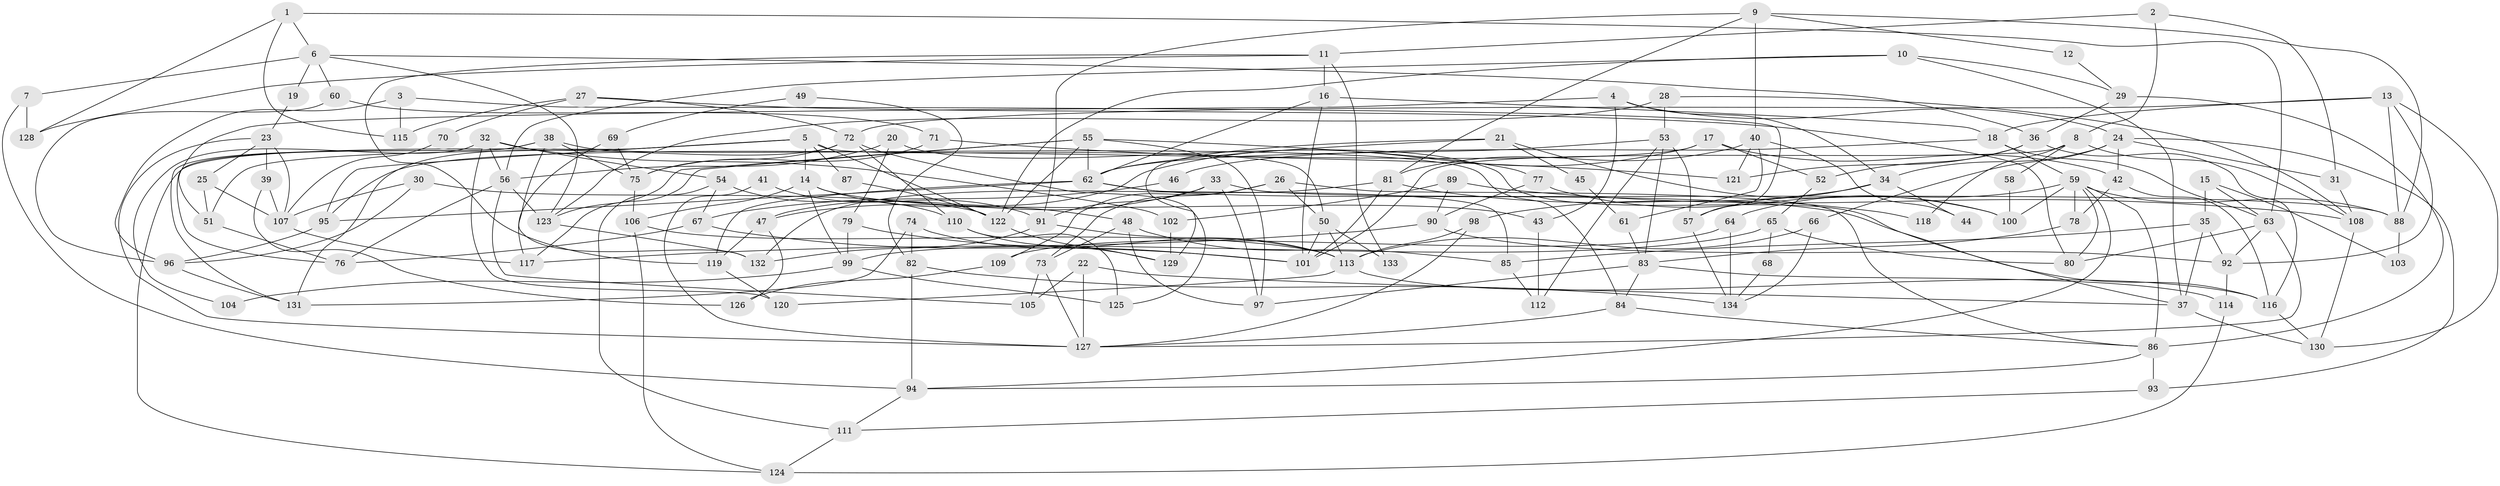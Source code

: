 // coarse degree distribution, {5: 0.13636363636363635, 3: 0.13636363636363635, 4: 0.2840909090909091, 6: 0.125, 8: 0.03409090909090909, 7: 0.13636363636363635, 2: 0.09090909090909091, 9: 0.045454545454545456, 10: 0.011363636363636364}
// Generated by graph-tools (version 1.1) at 2025/42/03/06/25 10:42:00]
// undirected, 134 vertices, 268 edges
graph export_dot {
graph [start="1"]
  node [color=gray90,style=filled];
  1;
  2;
  3;
  4;
  5;
  6;
  7;
  8;
  9;
  10;
  11;
  12;
  13;
  14;
  15;
  16;
  17;
  18;
  19;
  20;
  21;
  22;
  23;
  24;
  25;
  26;
  27;
  28;
  29;
  30;
  31;
  32;
  33;
  34;
  35;
  36;
  37;
  38;
  39;
  40;
  41;
  42;
  43;
  44;
  45;
  46;
  47;
  48;
  49;
  50;
  51;
  52;
  53;
  54;
  55;
  56;
  57;
  58;
  59;
  60;
  61;
  62;
  63;
  64;
  65;
  66;
  67;
  68;
  69;
  70;
  71;
  72;
  73;
  74;
  75;
  76;
  77;
  78;
  79;
  80;
  81;
  82;
  83;
  84;
  85;
  86;
  87;
  88;
  89;
  90;
  91;
  92;
  93;
  94;
  95;
  96;
  97;
  98;
  99;
  100;
  101;
  102;
  103;
  104;
  105;
  106;
  107;
  108;
  109;
  110;
  111;
  112;
  113;
  114;
  115;
  116;
  117;
  118;
  119;
  120;
  121;
  122;
  123;
  124;
  125;
  126;
  127;
  128;
  129;
  130;
  131;
  132;
  133;
  134;
  1 -- 63;
  1 -- 6;
  1 -- 115;
  1 -- 128;
  2 -- 31;
  2 -- 11;
  2 -- 8;
  3 -- 96;
  3 -- 57;
  3 -- 115;
  4 -- 51;
  4 -- 24;
  4 -- 34;
  4 -- 43;
  5 -- 51;
  5 -- 50;
  5 -- 14;
  5 -- 87;
  5 -- 95;
  5 -- 122;
  5 -- 124;
  6 -- 7;
  6 -- 36;
  6 -- 19;
  6 -- 60;
  6 -- 123;
  7 -- 94;
  7 -- 128;
  8 -- 108;
  8 -- 58;
  8 -- 101;
  8 -- 118;
  9 -- 91;
  9 -- 88;
  9 -- 12;
  9 -- 40;
  9 -- 81;
  10 -- 122;
  10 -- 29;
  10 -- 37;
  10 -- 56;
  11 -- 16;
  11 -- 119;
  11 -- 128;
  11 -- 133;
  12 -- 29;
  13 -- 92;
  13 -- 72;
  13 -- 18;
  13 -- 88;
  13 -- 130;
  14 -- 106;
  14 -- 43;
  14 -- 48;
  14 -- 99;
  15 -- 35;
  15 -- 63;
  15 -- 103;
  16 -- 101;
  16 -- 62;
  16 -- 18;
  17 -- 95;
  17 -- 52;
  17 -- 42;
  17 -- 47;
  18 -- 46;
  18 -- 59;
  18 -- 63;
  19 -- 23;
  20 -- 37;
  20 -- 79;
  20 -- 56;
  21 -- 62;
  21 -- 129;
  21 -- 45;
  21 -- 100;
  22 -- 105;
  22 -- 127;
  22 -- 37;
  23 -- 107;
  23 -- 127;
  23 -- 25;
  23 -- 39;
  24 -- 42;
  24 -- 93;
  24 -- 31;
  24 -- 34;
  24 -- 66;
  25 -- 107;
  25 -- 51;
  26 -- 86;
  26 -- 73;
  26 -- 50;
  26 -- 109;
  27 -- 115;
  27 -- 80;
  27 -- 70;
  27 -- 72;
  28 -- 123;
  28 -- 53;
  28 -- 108;
  29 -- 86;
  29 -- 36;
  30 -- 122;
  30 -- 96;
  30 -- 107;
  31 -- 108;
  32 -- 54;
  32 -- 56;
  32 -- 102;
  32 -- 104;
  32 -- 120;
  33 -- 91;
  33 -- 88;
  33 -- 47;
  33 -- 97;
  34 -- 44;
  34 -- 57;
  34 -- 98;
  35 -- 37;
  35 -- 85;
  35 -- 92;
  36 -- 116;
  36 -- 121;
  36 -- 52;
  37 -- 130;
  38 -- 131;
  38 -- 84;
  38 -- 75;
  38 -- 76;
  38 -- 132;
  39 -- 126;
  39 -- 107;
  40 -- 81;
  40 -- 44;
  40 -- 61;
  40 -- 121;
  41 -- 127;
  41 -- 91;
  42 -- 116;
  42 -- 78;
  43 -- 112;
  45 -- 61;
  46 -- 67;
  47 -- 119;
  47 -- 126;
  48 -- 97;
  48 -- 73;
  48 -- 85;
  49 -- 69;
  49 -- 82;
  50 -- 101;
  50 -- 113;
  50 -- 133;
  51 -- 76;
  52 -- 65;
  53 -- 62;
  53 -- 83;
  53 -- 57;
  53 -- 112;
  54 -- 67;
  54 -- 111;
  54 -- 110;
  55 -- 123;
  55 -- 62;
  55 -- 77;
  55 -- 97;
  55 -- 117;
  55 -- 122;
  56 -- 76;
  56 -- 105;
  56 -- 123;
  57 -- 134;
  58 -- 100;
  59 -- 100;
  59 -- 64;
  59 -- 78;
  59 -- 80;
  59 -- 86;
  59 -- 88;
  59 -- 94;
  60 -- 96;
  60 -- 71;
  61 -- 83;
  62 -- 85;
  62 -- 116;
  62 -- 95;
  62 -- 119;
  63 -- 92;
  63 -- 80;
  63 -- 127;
  64 -- 134;
  64 -- 109;
  65 -- 99;
  65 -- 80;
  65 -- 68;
  66 -- 113;
  66 -- 134;
  67 -- 101;
  67 -- 76;
  68 -- 134;
  69 -- 117;
  69 -- 75;
  70 -- 107;
  71 -- 75;
  71 -- 121;
  72 -- 110;
  72 -- 75;
  72 -- 125;
  72 -- 131;
  73 -- 127;
  73 -- 105;
  74 -- 113;
  74 -- 82;
  74 -- 131;
  75 -- 106;
  77 -- 90;
  77 -- 100;
  78 -- 83;
  79 -- 101;
  79 -- 99;
  81 -- 132;
  81 -- 101;
  81 -- 118;
  82 -- 94;
  82 -- 134;
  83 -- 97;
  83 -- 84;
  83 -- 114;
  84 -- 127;
  84 -- 86;
  85 -- 112;
  86 -- 93;
  86 -- 94;
  87 -- 122;
  88 -- 103;
  89 -- 90;
  89 -- 108;
  89 -- 102;
  90 -- 117;
  90 -- 92;
  91 -- 113;
  91 -- 132;
  92 -- 114;
  93 -- 111;
  94 -- 111;
  95 -- 96;
  96 -- 131;
  98 -- 113;
  98 -- 127;
  99 -- 125;
  99 -- 104;
  102 -- 129;
  106 -- 113;
  106 -- 124;
  107 -- 117;
  108 -- 130;
  109 -- 126;
  110 -- 129;
  110 -- 125;
  111 -- 124;
  113 -- 120;
  113 -- 116;
  114 -- 124;
  116 -- 130;
  119 -- 120;
  122 -- 129;
  123 -- 132;
}
